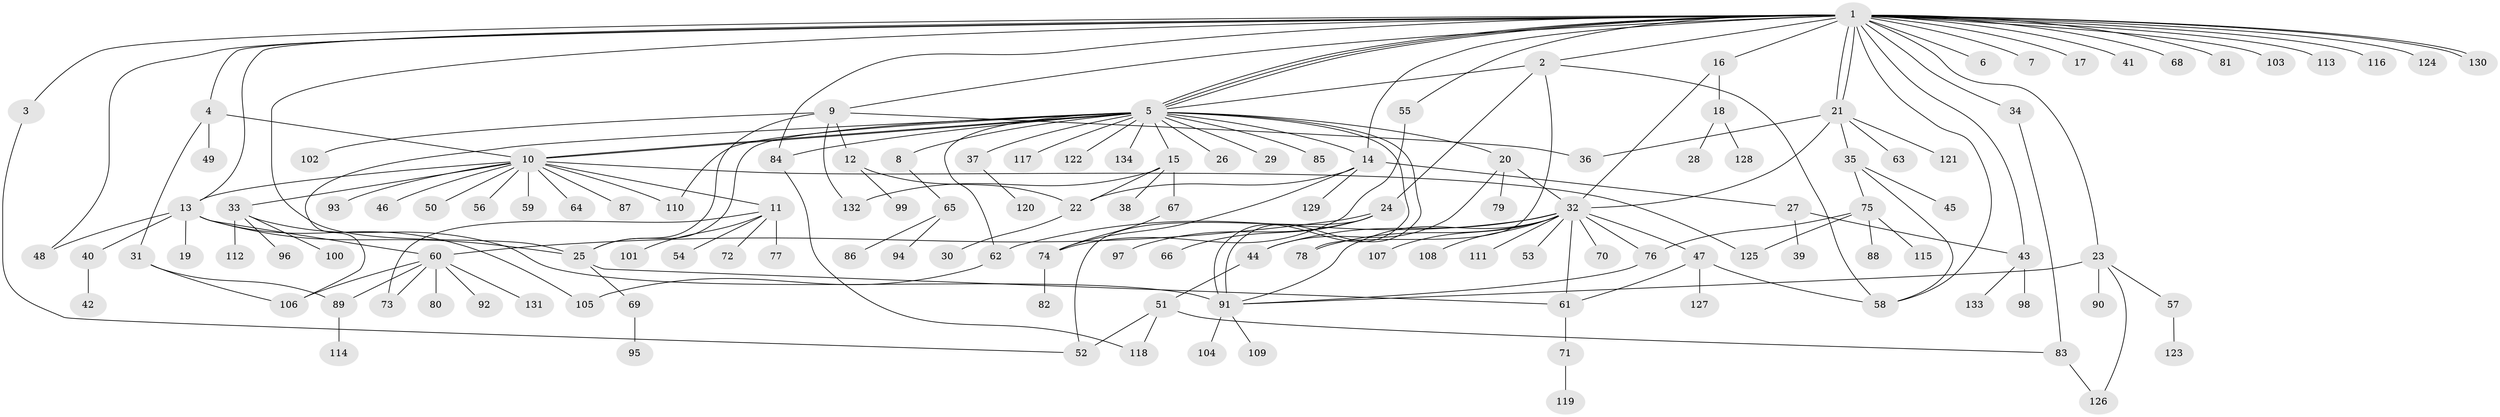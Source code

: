 // coarse degree distribution, {33: 0.009523809523809525, 5: 0.047619047619047616, 2: 0.12380952380952381, 3: 0.08571428571428572, 21: 0.009523809523809525, 1: 0.580952380952381, 7: 0.01904761904761905, 14: 0.009523809523809525, 6: 0.0380952380952381, 8: 0.01904761904761905, 4: 0.0380952380952381, 10: 0.009523809523809525, 15: 0.009523809523809525}
// Generated by graph-tools (version 1.1) at 2025/23/03/03/25 07:23:55]
// undirected, 134 vertices, 183 edges
graph export_dot {
graph [start="1"]
  node [color=gray90,style=filled];
  1;
  2;
  3;
  4;
  5;
  6;
  7;
  8;
  9;
  10;
  11;
  12;
  13;
  14;
  15;
  16;
  17;
  18;
  19;
  20;
  21;
  22;
  23;
  24;
  25;
  26;
  27;
  28;
  29;
  30;
  31;
  32;
  33;
  34;
  35;
  36;
  37;
  38;
  39;
  40;
  41;
  42;
  43;
  44;
  45;
  46;
  47;
  48;
  49;
  50;
  51;
  52;
  53;
  54;
  55;
  56;
  57;
  58;
  59;
  60;
  61;
  62;
  63;
  64;
  65;
  66;
  67;
  68;
  69;
  70;
  71;
  72;
  73;
  74;
  75;
  76;
  77;
  78;
  79;
  80;
  81;
  82;
  83;
  84;
  85;
  86;
  87;
  88;
  89;
  90;
  91;
  92;
  93;
  94;
  95;
  96;
  97;
  98;
  99;
  100;
  101;
  102;
  103;
  104;
  105;
  106;
  107;
  108;
  109;
  110;
  111;
  112;
  113;
  114;
  115;
  116;
  117;
  118;
  119;
  120;
  121;
  122;
  123;
  124;
  125;
  126;
  127;
  128;
  129;
  130;
  131;
  132;
  133;
  134;
  1 -- 2;
  1 -- 3;
  1 -- 4;
  1 -- 5;
  1 -- 5;
  1 -- 5;
  1 -- 6;
  1 -- 7;
  1 -- 9;
  1 -- 13;
  1 -- 14;
  1 -- 16;
  1 -- 17;
  1 -- 21;
  1 -- 21;
  1 -- 23;
  1 -- 25;
  1 -- 34;
  1 -- 41;
  1 -- 43;
  1 -- 48;
  1 -- 55;
  1 -- 58;
  1 -- 68;
  1 -- 81;
  1 -- 84;
  1 -- 103;
  1 -- 113;
  1 -- 116;
  1 -- 124;
  1 -- 130;
  1 -- 130;
  2 -- 5;
  2 -- 24;
  2 -- 58;
  2 -- 78;
  3 -- 52;
  4 -- 10;
  4 -- 31;
  4 -- 49;
  5 -- 8;
  5 -- 10;
  5 -- 10;
  5 -- 14;
  5 -- 15;
  5 -- 20;
  5 -- 25;
  5 -- 26;
  5 -- 29;
  5 -- 37;
  5 -- 62;
  5 -- 84;
  5 -- 85;
  5 -- 91;
  5 -- 91;
  5 -- 106;
  5 -- 110;
  5 -- 117;
  5 -- 122;
  5 -- 134;
  8 -- 65;
  9 -- 12;
  9 -- 25;
  9 -- 36;
  9 -- 102;
  9 -- 132;
  10 -- 11;
  10 -- 13;
  10 -- 33;
  10 -- 46;
  10 -- 50;
  10 -- 56;
  10 -- 59;
  10 -- 64;
  10 -- 87;
  10 -- 93;
  10 -- 110;
  10 -- 125;
  11 -- 54;
  11 -- 72;
  11 -- 73;
  11 -- 77;
  11 -- 101;
  12 -- 22;
  12 -- 99;
  13 -- 19;
  13 -- 25;
  13 -- 40;
  13 -- 48;
  13 -- 60;
  13 -- 105;
  14 -- 22;
  14 -- 27;
  14 -- 74;
  14 -- 129;
  15 -- 22;
  15 -- 38;
  15 -- 67;
  15 -- 132;
  16 -- 18;
  16 -- 32;
  18 -- 28;
  18 -- 128;
  20 -- 32;
  20 -- 44;
  20 -- 79;
  21 -- 32;
  21 -- 35;
  21 -- 36;
  21 -- 63;
  21 -- 121;
  22 -- 30;
  23 -- 57;
  23 -- 90;
  23 -- 91;
  23 -- 126;
  24 -- 52;
  24 -- 60;
  24 -- 66;
  24 -- 97;
  25 -- 61;
  25 -- 69;
  27 -- 39;
  27 -- 43;
  31 -- 89;
  31 -- 106;
  32 -- 44;
  32 -- 47;
  32 -- 53;
  32 -- 61;
  32 -- 62;
  32 -- 70;
  32 -- 76;
  32 -- 78;
  32 -- 91;
  32 -- 107;
  32 -- 108;
  32 -- 111;
  33 -- 91;
  33 -- 96;
  33 -- 100;
  33 -- 112;
  34 -- 83;
  35 -- 45;
  35 -- 58;
  35 -- 75;
  37 -- 120;
  40 -- 42;
  43 -- 98;
  43 -- 133;
  44 -- 51;
  47 -- 58;
  47 -- 61;
  47 -- 127;
  51 -- 52;
  51 -- 83;
  51 -- 118;
  55 -- 74;
  57 -- 123;
  60 -- 73;
  60 -- 80;
  60 -- 89;
  60 -- 92;
  60 -- 106;
  60 -- 131;
  61 -- 71;
  62 -- 105;
  65 -- 86;
  65 -- 94;
  67 -- 74;
  69 -- 95;
  71 -- 119;
  74 -- 82;
  75 -- 76;
  75 -- 88;
  75 -- 115;
  75 -- 125;
  76 -- 91;
  83 -- 126;
  84 -- 118;
  89 -- 114;
  91 -- 104;
  91 -- 109;
}
